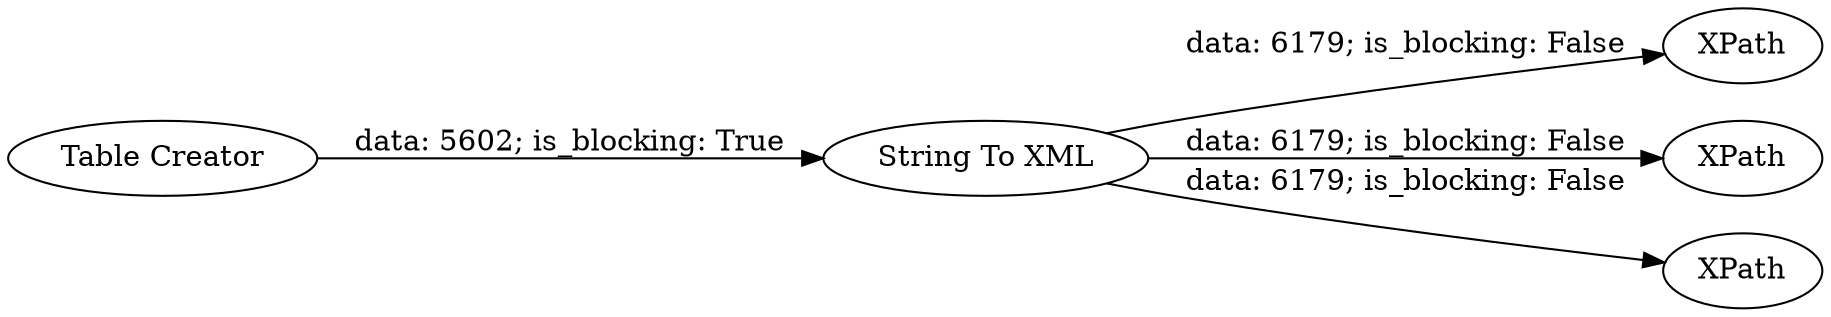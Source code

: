digraph {
	"1103637980585430812_1202" [label="Table Creator"]
	"1103637980585430812_1204" [label=XPath]
	"1103637980585430812_1203" [label=XPath]
	"1103637980585430812_1200" [label=XPath]
	"1103637980585430812_1177" [label="String To XML"]
	"1103637980585430812_1202" -> "1103637980585430812_1177" [label="data: 5602; is_blocking: True"]
	"1103637980585430812_1177" -> "1103637980585430812_1204" [label="data: 6179; is_blocking: False"]
	"1103637980585430812_1177" -> "1103637980585430812_1203" [label="data: 6179; is_blocking: False"]
	"1103637980585430812_1177" -> "1103637980585430812_1200" [label="data: 6179; is_blocking: False"]
	rankdir=LR
}
